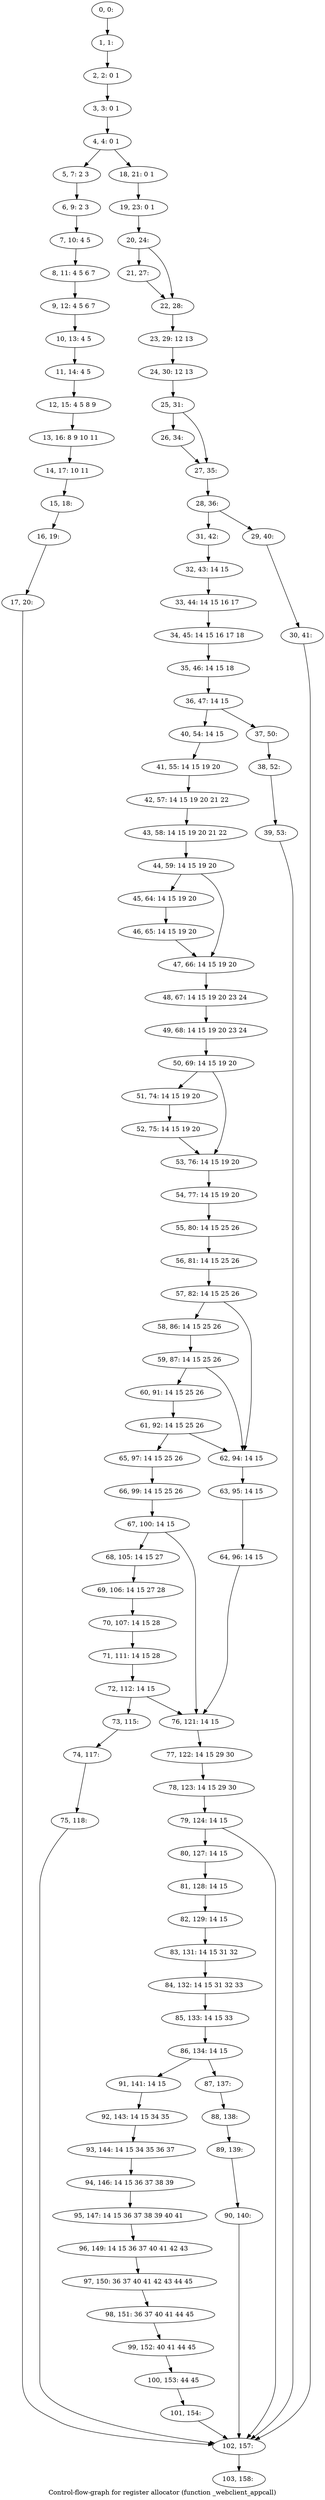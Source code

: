 digraph G {
graph [label="Control-flow-graph for register allocator (function _webclient_appcall)"]
0[label="0, 0: "];
1[label="1, 1: "];
2[label="2, 2: 0 1 "];
3[label="3, 3: 0 1 "];
4[label="4, 4: 0 1 "];
5[label="5, 7: 2 3 "];
6[label="6, 9: 2 3 "];
7[label="7, 10: 4 5 "];
8[label="8, 11: 4 5 6 7 "];
9[label="9, 12: 4 5 6 7 "];
10[label="10, 13: 4 5 "];
11[label="11, 14: 4 5 "];
12[label="12, 15: 4 5 8 9 "];
13[label="13, 16: 8 9 10 11 "];
14[label="14, 17: 10 11 "];
15[label="15, 18: "];
16[label="16, 19: "];
17[label="17, 20: "];
18[label="18, 21: 0 1 "];
19[label="19, 23: 0 1 "];
20[label="20, 24: "];
21[label="21, 27: "];
22[label="22, 28: "];
23[label="23, 29: 12 13 "];
24[label="24, 30: 12 13 "];
25[label="25, 31: "];
26[label="26, 34: "];
27[label="27, 35: "];
28[label="28, 36: "];
29[label="29, 40: "];
30[label="30, 41: "];
31[label="31, 42: "];
32[label="32, 43: 14 15 "];
33[label="33, 44: 14 15 16 17 "];
34[label="34, 45: 14 15 16 17 18 "];
35[label="35, 46: 14 15 18 "];
36[label="36, 47: 14 15 "];
37[label="37, 50: "];
38[label="38, 52: "];
39[label="39, 53: "];
40[label="40, 54: 14 15 "];
41[label="41, 55: 14 15 19 20 "];
42[label="42, 57: 14 15 19 20 21 22 "];
43[label="43, 58: 14 15 19 20 21 22 "];
44[label="44, 59: 14 15 19 20 "];
45[label="45, 64: 14 15 19 20 "];
46[label="46, 65: 14 15 19 20 "];
47[label="47, 66: 14 15 19 20 "];
48[label="48, 67: 14 15 19 20 23 24 "];
49[label="49, 68: 14 15 19 20 23 24 "];
50[label="50, 69: 14 15 19 20 "];
51[label="51, 74: 14 15 19 20 "];
52[label="52, 75: 14 15 19 20 "];
53[label="53, 76: 14 15 19 20 "];
54[label="54, 77: 14 15 19 20 "];
55[label="55, 80: 14 15 25 26 "];
56[label="56, 81: 14 15 25 26 "];
57[label="57, 82: 14 15 25 26 "];
58[label="58, 86: 14 15 25 26 "];
59[label="59, 87: 14 15 25 26 "];
60[label="60, 91: 14 15 25 26 "];
61[label="61, 92: 14 15 25 26 "];
62[label="62, 94: 14 15 "];
63[label="63, 95: 14 15 "];
64[label="64, 96: 14 15 "];
65[label="65, 97: 14 15 25 26 "];
66[label="66, 99: 14 15 25 26 "];
67[label="67, 100: 14 15 "];
68[label="68, 105: 14 15 27 "];
69[label="69, 106: 14 15 27 28 "];
70[label="70, 107: 14 15 28 "];
71[label="71, 111: 14 15 28 "];
72[label="72, 112: 14 15 "];
73[label="73, 115: "];
74[label="74, 117: "];
75[label="75, 118: "];
76[label="76, 121: 14 15 "];
77[label="77, 122: 14 15 29 30 "];
78[label="78, 123: 14 15 29 30 "];
79[label="79, 124: 14 15 "];
80[label="80, 127: 14 15 "];
81[label="81, 128: 14 15 "];
82[label="82, 129: 14 15 "];
83[label="83, 131: 14 15 31 32 "];
84[label="84, 132: 14 15 31 32 33 "];
85[label="85, 133: 14 15 33 "];
86[label="86, 134: 14 15 "];
87[label="87, 137: "];
88[label="88, 138: "];
89[label="89, 139: "];
90[label="90, 140: "];
91[label="91, 141: 14 15 "];
92[label="92, 143: 14 15 34 35 "];
93[label="93, 144: 14 15 34 35 36 37 "];
94[label="94, 146: 14 15 36 37 38 39 "];
95[label="95, 147: 14 15 36 37 38 39 40 41 "];
96[label="96, 149: 14 15 36 37 40 41 42 43 "];
97[label="97, 150: 36 37 40 41 42 43 44 45 "];
98[label="98, 151: 36 37 40 41 44 45 "];
99[label="99, 152: 40 41 44 45 "];
100[label="100, 153: 44 45 "];
101[label="101, 154: "];
102[label="102, 157: "];
103[label="103, 158: "];
0->1 ;
1->2 ;
2->3 ;
3->4 ;
4->5 ;
4->18 ;
5->6 ;
6->7 ;
7->8 ;
8->9 ;
9->10 ;
10->11 ;
11->12 ;
12->13 ;
13->14 ;
14->15 ;
15->16 ;
16->17 ;
17->102 ;
18->19 ;
19->20 ;
20->21 ;
20->22 ;
21->22 ;
22->23 ;
23->24 ;
24->25 ;
25->26 ;
25->27 ;
26->27 ;
27->28 ;
28->29 ;
28->31 ;
29->30 ;
30->102 ;
31->32 ;
32->33 ;
33->34 ;
34->35 ;
35->36 ;
36->37 ;
36->40 ;
37->38 ;
38->39 ;
39->102 ;
40->41 ;
41->42 ;
42->43 ;
43->44 ;
44->45 ;
44->47 ;
45->46 ;
46->47 ;
47->48 ;
48->49 ;
49->50 ;
50->51 ;
50->53 ;
51->52 ;
52->53 ;
53->54 ;
54->55 ;
55->56 ;
56->57 ;
57->58 ;
57->62 ;
58->59 ;
59->60 ;
59->62 ;
60->61 ;
61->62 ;
61->65 ;
62->63 ;
63->64 ;
64->76 ;
65->66 ;
66->67 ;
67->68 ;
67->76 ;
68->69 ;
69->70 ;
70->71 ;
71->72 ;
72->73 ;
72->76 ;
73->74 ;
74->75 ;
75->102 ;
76->77 ;
77->78 ;
78->79 ;
79->80 ;
79->102 ;
80->81 ;
81->82 ;
82->83 ;
83->84 ;
84->85 ;
85->86 ;
86->87 ;
86->91 ;
87->88 ;
88->89 ;
89->90 ;
90->102 ;
91->92 ;
92->93 ;
93->94 ;
94->95 ;
95->96 ;
96->97 ;
97->98 ;
98->99 ;
99->100 ;
100->101 ;
101->102 ;
102->103 ;
}
